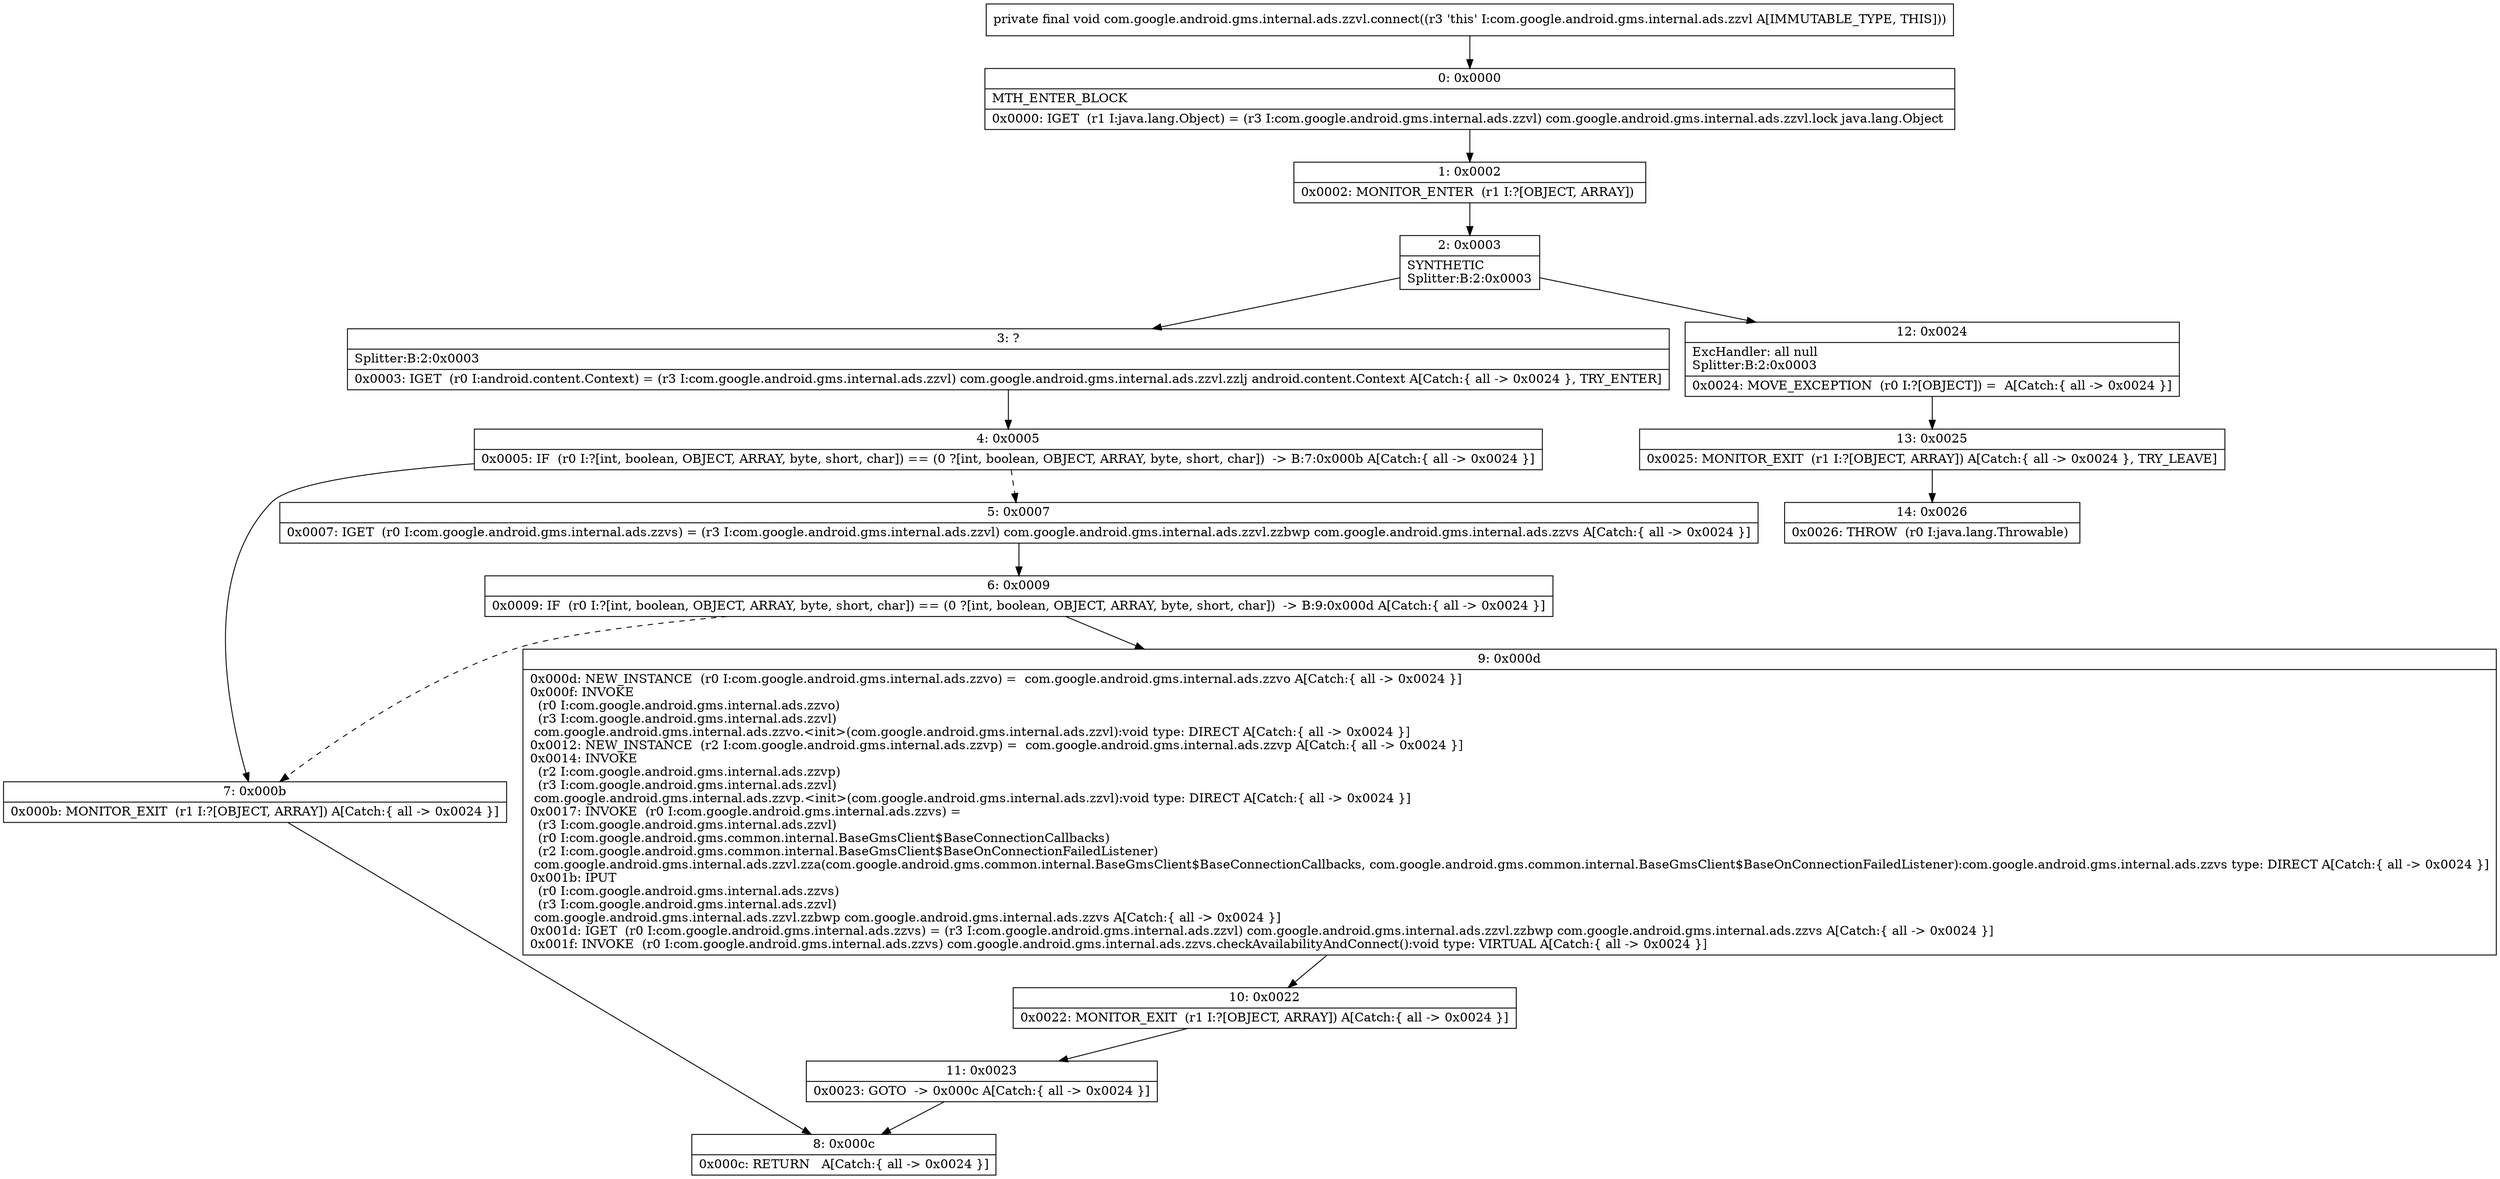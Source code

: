 digraph "CFG forcom.google.android.gms.internal.ads.zzvl.connect()V" {
Node_0 [shape=record,label="{0\:\ 0x0000|MTH_ENTER_BLOCK\l|0x0000: IGET  (r1 I:java.lang.Object) = (r3 I:com.google.android.gms.internal.ads.zzvl) com.google.android.gms.internal.ads.zzvl.lock java.lang.Object \l}"];
Node_1 [shape=record,label="{1\:\ 0x0002|0x0002: MONITOR_ENTER  (r1 I:?[OBJECT, ARRAY]) \l}"];
Node_2 [shape=record,label="{2\:\ 0x0003|SYNTHETIC\lSplitter:B:2:0x0003\l}"];
Node_3 [shape=record,label="{3\:\ ?|Splitter:B:2:0x0003\l|0x0003: IGET  (r0 I:android.content.Context) = (r3 I:com.google.android.gms.internal.ads.zzvl) com.google.android.gms.internal.ads.zzvl.zzlj android.content.Context A[Catch:\{ all \-\> 0x0024 \}, TRY_ENTER]\l}"];
Node_4 [shape=record,label="{4\:\ 0x0005|0x0005: IF  (r0 I:?[int, boolean, OBJECT, ARRAY, byte, short, char]) == (0 ?[int, boolean, OBJECT, ARRAY, byte, short, char])  \-\> B:7:0x000b A[Catch:\{ all \-\> 0x0024 \}]\l}"];
Node_5 [shape=record,label="{5\:\ 0x0007|0x0007: IGET  (r0 I:com.google.android.gms.internal.ads.zzvs) = (r3 I:com.google.android.gms.internal.ads.zzvl) com.google.android.gms.internal.ads.zzvl.zzbwp com.google.android.gms.internal.ads.zzvs A[Catch:\{ all \-\> 0x0024 \}]\l}"];
Node_6 [shape=record,label="{6\:\ 0x0009|0x0009: IF  (r0 I:?[int, boolean, OBJECT, ARRAY, byte, short, char]) == (0 ?[int, boolean, OBJECT, ARRAY, byte, short, char])  \-\> B:9:0x000d A[Catch:\{ all \-\> 0x0024 \}]\l}"];
Node_7 [shape=record,label="{7\:\ 0x000b|0x000b: MONITOR_EXIT  (r1 I:?[OBJECT, ARRAY]) A[Catch:\{ all \-\> 0x0024 \}]\l}"];
Node_8 [shape=record,label="{8\:\ 0x000c|0x000c: RETURN   A[Catch:\{ all \-\> 0x0024 \}]\l}"];
Node_9 [shape=record,label="{9\:\ 0x000d|0x000d: NEW_INSTANCE  (r0 I:com.google.android.gms.internal.ads.zzvo) =  com.google.android.gms.internal.ads.zzvo A[Catch:\{ all \-\> 0x0024 \}]\l0x000f: INVOKE  \l  (r0 I:com.google.android.gms.internal.ads.zzvo)\l  (r3 I:com.google.android.gms.internal.ads.zzvl)\l com.google.android.gms.internal.ads.zzvo.\<init\>(com.google.android.gms.internal.ads.zzvl):void type: DIRECT A[Catch:\{ all \-\> 0x0024 \}]\l0x0012: NEW_INSTANCE  (r2 I:com.google.android.gms.internal.ads.zzvp) =  com.google.android.gms.internal.ads.zzvp A[Catch:\{ all \-\> 0x0024 \}]\l0x0014: INVOKE  \l  (r2 I:com.google.android.gms.internal.ads.zzvp)\l  (r3 I:com.google.android.gms.internal.ads.zzvl)\l com.google.android.gms.internal.ads.zzvp.\<init\>(com.google.android.gms.internal.ads.zzvl):void type: DIRECT A[Catch:\{ all \-\> 0x0024 \}]\l0x0017: INVOKE  (r0 I:com.google.android.gms.internal.ads.zzvs) = \l  (r3 I:com.google.android.gms.internal.ads.zzvl)\l  (r0 I:com.google.android.gms.common.internal.BaseGmsClient$BaseConnectionCallbacks)\l  (r2 I:com.google.android.gms.common.internal.BaseGmsClient$BaseOnConnectionFailedListener)\l com.google.android.gms.internal.ads.zzvl.zza(com.google.android.gms.common.internal.BaseGmsClient$BaseConnectionCallbacks, com.google.android.gms.common.internal.BaseGmsClient$BaseOnConnectionFailedListener):com.google.android.gms.internal.ads.zzvs type: DIRECT A[Catch:\{ all \-\> 0x0024 \}]\l0x001b: IPUT  \l  (r0 I:com.google.android.gms.internal.ads.zzvs)\l  (r3 I:com.google.android.gms.internal.ads.zzvl)\l com.google.android.gms.internal.ads.zzvl.zzbwp com.google.android.gms.internal.ads.zzvs A[Catch:\{ all \-\> 0x0024 \}]\l0x001d: IGET  (r0 I:com.google.android.gms.internal.ads.zzvs) = (r3 I:com.google.android.gms.internal.ads.zzvl) com.google.android.gms.internal.ads.zzvl.zzbwp com.google.android.gms.internal.ads.zzvs A[Catch:\{ all \-\> 0x0024 \}]\l0x001f: INVOKE  (r0 I:com.google.android.gms.internal.ads.zzvs) com.google.android.gms.internal.ads.zzvs.checkAvailabilityAndConnect():void type: VIRTUAL A[Catch:\{ all \-\> 0x0024 \}]\l}"];
Node_10 [shape=record,label="{10\:\ 0x0022|0x0022: MONITOR_EXIT  (r1 I:?[OBJECT, ARRAY]) A[Catch:\{ all \-\> 0x0024 \}]\l}"];
Node_11 [shape=record,label="{11\:\ 0x0023|0x0023: GOTO  \-\> 0x000c A[Catch:\{ all \-\> 0x0024 \}]\l}"];
Node_12 [shape=record,label="{12\:\ 0x0024|ExcHandler: all null\lSplitter:B:2:0x0003\l|0x0024: MOVE_EXCEPTION  (r0 I:?[OBJECT]) =  A[Catch:\{ all \-\> 0x0024 \}]\l}"];
Node_13 [shape=record,label="{13\:\ 0x0025|0x0025: MONITOR_EXIT  (r1 I:?[OBJECT, ARRAY]) A[Catch:\{ all \-\> 0x0024 \}, TRY_LEAVE]\l}"];
Node_14 [shape=record,label="{14\:\ 0x0026|0x0026: THROW  (r0 I:java.lang.Throwable) \l}"];
MethodNode[shape=record,label="{private final void com.google.android.gms.internal.ads.zzvl.connect((r3 'this' I:com.google.android.gms.internal.ads.zzvl A[IMMUTABLE_TYPE, THIS])) }"];
MethodNode -> Node_0;
Node_0 -> Node_1;
Node_1 -> Node_2;
Node_2 -> Node_3;
Node_2 -> Node_12;
Node_3 -> Node_4;
Node_4 -> Node_5[style=dashed];
Node_4 -> Node_7;
Node_5 -> Node_6;
Node_6 -> Node_7[style=dashed];
Node_6 -> Node_9;
Node_7 -> Node_8;
Node_9 -> Node_10;
Node_10 -> Node_11;
Node_11 -> Node_8;
Node_12 -> Node_13;
Node_13 -> Node_14;
}

